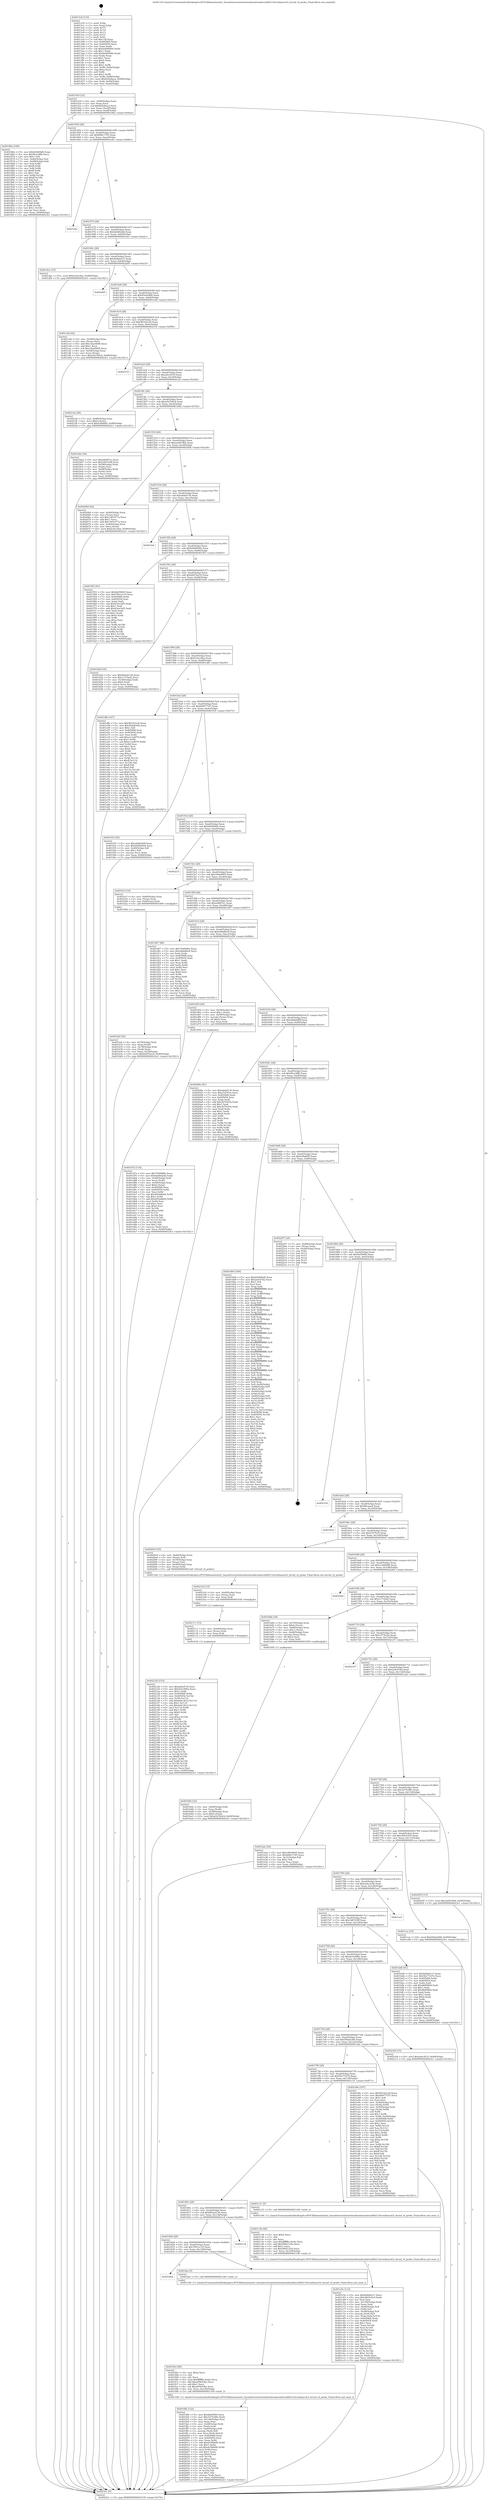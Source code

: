 digraph "0x4013c0" {
  label = "0x4013c0 (/mnt/c/Users/mathe/Desktop/tcc/POCII/binaries/extr_linuxdriversnetwirelessbroadcombrcm80211brcmfmacof.h_brcmf_of_probe_Final-ollvm.out::main(0))"
  labelloc = "t"
  node[shape=record]

  Entry [label="",width=0.3,height=0.3,shape=circle,fillcolor=black,style=filled]
  "0x401434" [label="{
     0x401434 [32]\l
     | [instrs]\l
     &nbsp;&nbsp;0x401434 \<+6\>: mov -0x90(%rbp),%eax\l
     &nbsp;&nbsp;0x40143a \<+2\>: mov %eax,%ecx\l
     &nbsp;&nbsp;0x40143c \<+6\>: sub $0x82426aca,%ecx\l
     &nbsp;&nbsp;0x401442 \<+6\>: mov %eax,-0xa4(%rbp)\l
     &nbsp;&nbsp;0x401448 \<+6\>: mov %ecx,-0xa8(%rbp)\l
     &nbsp;&nbsp;0x40144e \<+6\>: je 000000000040186a \<main+0x4aa\>\l
  }"]
  "0x40186a" [label="{
     0x40186a [106]\l
     | [instrs]\l
     &nbsp;&nbsp;0x40186a \<+5\>: mov $0xb9260bf4,%eax\l
     &nbsp;&nbsp;0x40186f \<+5\>: mov $0xf0ca38fb,%ecx\l
     &nbsp;&nbsp;0x401874 \<+2\>: mov $0x1,%dl\l
     &nbsp;&nbsp;0x401876 \<+7\>: mov -0x8a(%rbp),%sil\l
     &nbsp;&nbsp;0x40187d \<+7\>: mov -0x89(%rbp),%dil\l
     &nbsp;&nbsp;0x401884 \<+3\>: mov %sil,%r8b\l
     &nbsp;&nbsp;0x401887 \<+4\>: xor $0xff,%r8b\l
     &nbsp;&nbsp;0x40188b \<+3\>: mov %dil,%r9b\l
     &nbsp;&nbsp;0x40188e \<+4\>: xor $0xff,%r9b\l
     &nbsp;&nbsp;0x401892 \<+3\>: xor $0x1,%dl\l
     &nbsp;&nbsp;0x401895 \<+3\>: mov %r8b,%r10b\l
     &nbsp;&nbsp;0x401898 \<+4\>: and $0xff,%r10b\l
     &nbsp;&nbsp;0x40189c \<+3\>: and %dl,%sil\l
     &nbsp;&nbsp;0x40189f \<+3\>: mov %r9b,%r11b\l
     &nbsp;&nbsp;0x4018a2 \<+4\>: and $0xff,%r11b\l
     &nbsp;&nbsp;0x4018a6 \<+3\>: and %dl,%dil\l
     &nbsp;&nbsp;0x4018a9 \<+3\>: or %sil,%r10b\l
     &nbsp;&nbsp;0x4018ac \<+3\>: or %dil,%r11b\l
     &nbsp;&nbsp;0x4018af \<+3\>: xor %r11b,%r10b\l
     &nbsp;&nbsp;0x4018b2 \<+3\>: or %r9b,%r8b\l
     &nbsp;&nbsp;0x4018b5 \<+4\>: xor $0xff,%r8b\l
     &nbsp;&nbsp;0x4018b9 \<+3\>: or $0x1,%dl\l
     &nbsp;&nbsp;0x4018bc \<+3\>: and %dl,%r8b\l
     &nbsp;&nbsp;0x4018bf \<+3\>: or %r8b,%r10b\l
     &nbsp;&nbsp;0x4018c2 \<+4\>: test $0x1,%r10b\l
     &nbsp;&nbsp;0x4018c6 \<+3\>: cmovne %ecx,%eax\l
     &nbsp;&nbsp;0x4018c9 \<+6\>: mov %eax,-0x90(%rbp)\l
     &nbsp;&nbsp;0x4018cf \<+5\>: jmp 00000000004023e1 \<main+0x1021\>\l
  }"]
  "0x401454" [label="{
     0x401454 [28]\l
     | [instrs]\l
     &nbsp;&nbsp;0x401454 \<+5\>: jmp 0000000000401459 \<main+0x99\>\l
     &nbsp;&nbsp;0x401459 \<+6\>: mov -0xa4(%rbp),%eax\l
     &nbsp;&nbsp;0x40145f \<+5\>: sub $0x898c1745,%eax\l
     &nbsp;&nbsp;0x401464 \<+6\>: mov %eax,-0xac(%rbp)\l
     &nbsp;&nbsp;0x40146a \<+6\>: je 0000000000401a4c \<main+0x68c\>\l
  }"]
  "0x4023e1" [label="{
     0x4023e1 [5]\l
     | [instrs]\l
     &nbsp;&nbsp;0x4023e1 \<+5\>: jmp 0000000000401434 \<main+0x74\>\l
  }"]
  "0x4013c0" [label="{
     0x4013c0 [116]\l
     | [instrs]\l
     &nbsp;&nbsp;0x4013c0 \<+1\>: push %rbp\l
     &nbsp;&nbsp;0x4013c1 \<+3\>: mov %rsp,%rbp\l
     &nbsp;&nbsp;0x4013c4 \<+2\>: push %r15\l
     &nbsp;&nbsp;0x4013c6 \<+2\>: push %r14\l
     &nbsp;&nbsp;0x4013c8 \<+2\>: push %r13\l
     &nbsp;&nbsp;0x4013ca \<+2\>: push %r12\l
     &nbsp;&nbsp;0x4013cc \<+1\>: push %rbx\l
     &nbsp;&nbsp;0x4013cd \<+7\>: sub $0x138,%rsp\l
     &nbsp;&nbsp;0x4013d4 \<+7\>: mov 0x405068,%eax\l
     &nbsp;&nbsp;0x4013db \<+7\>: mov 0x405054,%ecx\l
     &nbsp;&nbsp;0x4013e2 \<+2\>: mov %eax,%edx\l
     &nbsp;&nbsp;0x4013e4 \<+6\>: sub $0xbe60b0b0,%edx\l
     &nbsp;&nbsp;0x4013ea \<+3\>: sub $0x1,%edx\l
     &nbsp;&nbsp;0x4013ed \<+6\>: add $0xbe60b0b0,%edx\l
     &nbsp;&nbsp;0x4013f3 \<+3\>: imul %edx,%eax\l
     &nbsp;&nbsp;0x4013f6 \<+3\>: and $0x1,%eax\l
     &nbsp;&nbsp;0x4013f9 \<+3\>: cmp $0x0,%eax\l
     &nbsp;&nbsp;0x4013fc \<+4\>: sete %r8b\l
     &nbsp;&nbsp;0x401400 \<+4\>: and $0x1,%r8b\l
     &nbsp;&nbsp;0x401404 \<+7\>: mov %r8b,-0x8a(%rbp)\l
     &nbsp;&nbsp;0x40140b \<+3\>: cmp $0xa,%ecx\l
     &nbsp;&nbsp;0x40140e \<+4\>: setl %r8b\l
     &nbsp;&nbsp;0x401412 \<+4\>: and $0x1,%r8b\l
     &nbsp;&nbsp;0x401416 \<+7\>: mov %r8b,-0x89(%rbp)\l
     &nbsp;&nbsp;0x40141d \<+10\>: movl $0x82426aca,-0x90(%rbp)\l
     &nbsp;&nbsp;0x401427 \<+6\>: mov %edi,-0x94(%rbp)\l
     &nbsp;&nbsp;0x40142d \<+7\>: mov %rsi,-0xa0(%rbp)\l
  }"]
  Exit [label="",width=0.3,height=0.3,shape=circle,fillcolor=black,style=filled,peripheries=2]
  "0x401a4c" [label="{
     0x401a4c\l
  }", style=dashed]
  "0x401470" [label="{
     0x401470 [28]\l
     | [instrs]\l
     &nbsp;&nbsp;0x401470 \<+5\>: jmp 0000000000401475 \<main+0xb5\>\l
     &nbsp;&nbsp;0x401475 \<+6\>: mov -0xa4(%rbp),%eax\l
     &nbsp;&nbsp;0x40147b \<+5\>: sub $0x8a0b62dd,%eax\l
     &nbsp;&nbsp;0x401480 \<+6\>: mov %eax,-0xb0(%rbp)\l
     &nbsp;&nbsp;0x401486 \<+6\>: je 0000000000401dec \<main+0xa2c\>\l
  }"]
  "0x402120" [label="{
     0x402120 [153]\l
     | [instrs]\l
     &nbsp;&nbsp;0x402120 \<+5\>: mov $0xab4ef130,%esi\l
     &nbsp;&nbsp;0x402125 \<+5\>: mov $0x4e3c99be,%ecx\l
     &nbsp;&nbsp;0x40212a \<+3\>: mov $0x1,%r8b\l
     &nbsp;&nbsp;0x40212d \<+8\>: mov 0x405068,%r9d\l
     &nbsp;&nbsp;0x402135 \<+8\>: mov 0x405054,%r10d\l
     &nbsp;&nbsp;0x40213d \<+3\>: mov %r9d,%r11d\l
     &nbsp;&nbsp;0x402140 \<+7\>: add $0xda0c3b12,%r11d\l
     &nbsp;&nbsp;0x402147 \<+4\>: sub $0x1,%r11d\l
     &nbsp;&nbsp;0x40214b \<+7\>: sub $0xda0c3b12,%r11d\l
     &nbsp;&nbsp;0x402152 \<+4\>: imul %r11d,%r9d\l
     &nbsp;&nbsp;0x402156 \<+4\>: and $0x1,%r9d\l
     &nbsp;&nbsp;0x40215a \<+4\>: cmp $0x0,%r9d\l
     &nbsp;&nbsp;0x40215e \<+3\>: sete %bl\l
     &nbsp;&nbsp;0x402161 \<+4\>: cmp $0xa,%r10d\l
     &nbsp;&nbsp;0x402165 \<+4\>: setl %r14b\l
     &nbsp;&nbsp;0x402169 \<+3\>: mov %bl,%r15b\l
     &nbsp;&nbsp;0x40216c \<+4\>: xor $0xff,%r15b\l
     &nbsp;&nbsp;0x402170 \<+3\>: mov %r14b,%r12b\l
     &nbsp;&nbsp;0x402173 \<+4\>: xor $0xff,%r12b\l
     &nbsp;&nbsp;0x402177 \<+4\>: xor $0x1,%r8b\l
     &nbsp;&nbsp;0x40217b \<+3\>: mov %r15b,%r13b\l
     &nbsp;&nbsp;0x40217e \<+4\>: and $0xff,%r13b\l
     &nbsp;&nbsp;0x402182 \<+3\>: and %r8b,%bl\l
     &nbsp;&nbsp;0x402185 \<+3\>: mov %r12b,%al\l
     &nbsp;&nbsp;0x402188 \<+2\>: and $0xff,%al\l
     &nbsp;&nbsp;0x40218a \<+3\>: and %r8b,%r14b\l
     &nbsp;&nbsp;0x40218d \<+3\>: or %bl,%r13b\l
     &nbsp;&nbsp;0x402190 \<+3\>: or %r14b,%al\l
     &nbsp;&nbsp;0x402193 \<+3\>: xor %al,%r13b\l
     &nbsp;&nbsp;0x402196 \<+3\>: or %r12b,%r15b\l
     &nbsp;&nbsp;0x402199 \<+4\>: xor $0xff,%r15b\l
     &nbsp;&nbsp;0x40219d \<+4\>: or $0x1,%r8b\l
     &nbsp;&nbsp;0x4021a1 \<+3\>: and %r8b,%r15b\l
     &nbsp;&nbsp;0x4021a4 \<+3\>: or %r15b,%r13b\l
     &nbsp;&nbsp;0x4021a7 \<+4\>: test $0x1,%r13b\l
     &nbsp;&nbsp;0x4021ab \<+3\>: cmovne %ecx,%esi\l
     &nbsp;&nbsp;0x4021ae \<+6\>: mov %esi,-0x90(%rbp)\l
     &nbsp;&nbsp;0x4021b4 \<+5\>: jmp 00000000004023e1 \<main+0x1021\>\l
  }"]
  "0x401dec" [label="{
     0x401dec [15]\l
     | [instrs]\l
     &nbsp;&nbsp;0x401dec \<+10\>: movl $0xb16cc9ee,-0x90(%rbp)\l
     &nbsp;&nbsp;0x401df6 \<+5\>: jmp 00000000004023e1 \<main+0x1021\>\l
  }"]
  "0x40148c" [label="{
     0x40148c [28]\l
     | [instrs]\l
     &nbsp;&nbsp;0x40148c \<+5\>: jmp 0000000000401491 \<main+0xd1\>\l
     &nbsp;&nbsp;0x401491 \<+6\>: mov -0xa4(%rbp),%eax\l
     &nbsp;&nbsp;0x401497 \<+5\>: sub $0x8a8dd1e7,%eax\l
     &nbsp;&nbsp;0x40149c \<+6\>: mov %eax,-0xb4(%rbp)\l
     &nbsp;&nbsp;0x4014a2 \<+6\>: je 0000000000402285 \<main+0xec5\>\l
  }"]
  "0x402111" [label="{
     0x402111 [15]\l
     | [instrs]\l
     &nbsp;&nbsp;0x402111 \<+4\>: mov -0x48(%rbp),%rax\l
     &nbsp;&nbsp;0x402115 \<+3\>: mov (%rax),%rax\l
     &nbsp;&nbsp;0x402118 \<+3\>: mov %rax,%rdi\l
     &nbsp;&nbsp;0x40211b \<+5\>: call 0000000000401030 \<free@plt\>\l
     | [calls]\l
     &nbsp;&nbsp;0x401030 \{1\} (unknown)\l
  }"]
  "0x402285" [label="{
     0x402285\l
  }", style=dashed]
  "0x4014a8" [label="{
     0x4014a8 [28]\l
     | [instrs]\l
     &nbsp;&nbsp;0x4014a8 \<+5\>: jmp 00000000004014ad \<main+0xed\>\l
     &nbsp;&nbsp;0x4014ad \<+6\>: mov -0xa4(%rbp),%eax\l
     &nbsp;&nbsp;0x4014b3 \<+5\>: sub $0x95e0e468,%eax\l
     &nbsp;&nbsp;0x4014b8 \<+6\>: mov %eax,-0xb8(%rbp)\l
     &nbsp;&nbsp;0x4014be \<+6\>: je 0000000000401cdd \<main+0x91d\>\l
  }"]
  "0x402102" [label="{
     0x402102 [15]\l
     | [instrs]\l
     &nbsp;&nbsp;0x402102 \<+4\>: mov -0x60(%rbp),%rax\l
     &nbsp;&nbsp;0x402106 \<+3\>: mov (%rax),%rax\l
     &nbsp;&nbsp;0x402109 \<+3\>: mov %rax,%rdi\l
     &nbsp;&nbsp;0x40210c \<+5\>: call 0000000000401030 \<free@plt\>\l
     | [calls]\l
     &nbsp;&nbsp;0x401030 \{1\} (unknown)\l
  }"]
  "0x401cdd" [label="{
     0x401cdd [42]\l
     | [instrs]\l
     &nbsp;&nbsp;0x401cdd \<+4\>: mov -0x58(%rbp),%rax\l
     &nbsp;&nbsp;0x401ce1 \<+2\>: mov (%rax),%ecx\l
     &nbsp;&nbsp;0x401ce3 \<+6\>: add $0x14ae0b98,%ecx\l
     &nbsp;&nbsp;0x401ce9 \<+3\>: add $0x1,%ecx\l
     &nbsp;&nbsp;0x401cec \<+6\>: sub $0x14ae0b98,%ecx\l
     &nbsp;&nbsp;0x401cf2 \<+4\>: mov -0x58(%rbp),%rax\l
     &nbsp;&nbsp;0x401cf6 \<+2\>: mov %ecx,(%rax)\l
     &nbsp;&nbsp;0x401cf8 \<+10\>: movl $0xa5a7b9c4,-0x90(%rbp)\l
     &nbsp;&nbsp;0x401d02 \<+5\>: jmp 00000000004023e1 \<main+0x1021\>\l
  }"]
  "0x4014c4" [label="{
     0x4014c4 [28]\l
     | [instrs]\l
     &nbsp;&nbsp;0x4014c4 \<+5\>: jmp 00000000004014c9 \<main+0x109\>\l
     &nbsp;&nbsp;0x4014c9 \<+6\>: mov -0xa4(%rbp),%eax\l
     &nbsp;&nbsp;0x4014cf \<+5\>: sub $0x961921a9,%eax\l
     &nbsp;&nbsp;0x4014d4 \<+6\>: mov %eax,-0xbc(%rbp)\l
     &nbsp;&nbsp;0x4014da \<+6\>: je 0000000000402318 \<main+0xf58\>\l
  }"]
  "0x401fdb" [label="{
     0x401fdb [122]\l
     | [instrs]\l
     &nbsp;&nbsp;0x401fdb \<+5\>: mov $0x8a05690,%ecx\l
     &nbsp;&nbsp;0x401fe0 \<+5\>: mov $0x3275c88c,%edx\l
     &nbsp;&nbsp;0x401fe5 \<+6\>: mov -0x144(%rbp),%esi\l
     &nbsp;&nbsp;0x401feb \<+3\>: imul %eax,%esi\l
     &nbsp;&nbsp;0x401fee \<+4\>: mov -0x48(%rbp),%rdi\l
     &nbsp;&nbsp;0x401ff2 \<+3\>: mov (%rdi),%rdi\l
     &nbsp;&nbsp;0x401ff5 \<+4\>: mov -0x40(%rbp),%r8\l
     &nbsp;&nbsp;0x401ff9 \<+3\>: movslq (%r8),%r8\l
     &nbsp;&nbsp;0x401ffc \<+4\>: mov %esi,(%rdi,%r8,4)\l
     &nbsp;&nbsp;0x402000 \<+7\>: mov 0x405068,%eax\l
     &nbsp;&nbsp;0x402007 \<+7\>: mov 0x405054,%esi\l
     &nbsp;&nbsp;0x40200e \<+3\>: mov %eax,%r9d\l
     &nbsp;&nbsp;0x402011 \<+7\>: add $0xdc5860f0,%r9d\l
     &nbsp;&nbsp;0x402018 \<+4\>: sub $0x1,%r9d\l
     &nbsp;&nbsp;0x40201c \<+7\>: sub $0xdc5860f0,%r9d\l
     &nbsp;&nbsp;0x402023 \<+4\>: imul %r9d,%eax\l
     &nbsp;&nbsp;0x402027 \<+3\>: and $0x1,%eax\l
     &nbsp;&nbsp;0x40202a \<+3\>: cmp $0x0,%eax\l
     &nbsp;&nbsp;0x40202d \<+4\>: sete %r10b\l
     &nbsp;&nbsp;0x402031 \<+3\>: cmp $0xa,%esi\l
     &nbsp;&nbsp;0x402034 \<+4\>: setl %r11b\l
     &nbsp;&nbsp;0x402038 \<+3\>: mov %r10b,%bl\l
     &nbsp;&nbsp;0x40203b \<+3\>: and %r11b,%bl\l
     &nbsp;&nbsp;0x40203e \<+3\>: xor %r11b,%r10b\l
     &nbsp;&nbsp;0x402041 \<+3\>: or %r10b,%bl\l
     &nbsp;&nbsp;0x402044 \<+3\>: test $0x1,%bl\l
     &nbsp;&nbsp;0x402047 \<+3\>: cmovne %edx,%ecx\l
     &nbsp;&nbsp;0x40204a \<+6\>: mov %ecx,-0x90(%rbp)\l
     &nbsp;&nbsp;0x402050 \<+5\>: jmp 00000000004023e1 \<main+0x1021\>\l
  }"]
  "0x402318" [label="{
     0x402318\l
  }", style=dashed]
  "0x4014e0" [label="{
     0x4014e0 [28]\l
     | [instrs]\l
     &nbsp;&nbsp;0x4014e0 \<+5\>: jmp 00000000004014e5 \<main+0x125\>\l
     &nbsp;&nbsp;0x4014e5 \<+6\>: mov -0xa4(%rbp),%eax\l
     &nbsp;&nbsp;0x4014eb \<+5\>: sub $0xa4ec451f,%eax\l
     &nbsp;&nbsp;0x4014f0 \<+6\>: mov %eax,-0xc0(%rbp)\l
     &nbsp;&nbsp;0x4014f6 \<+6\>: je 00000000004021eb \<main+0xe2b\>\l
  }"]
  "0x401fb3" [label="{
     0x401fb3 [40]\l
     | [instrs]\l
     &nbsp;&nbsp;0x401fb3 \<+5\>: mov $0x2,%ecx\l
     &nbsp;&nbsp;0x401fb8 \<+1\>: cltd\l
     &nbsp;&nbsp;0x401fb9 \<+2\>: idiv %ecx\l
     &nbsp;&nbsp;0x401fbb \<+6\>: imul $0xfffffffe,%edx,%ecx\l
     &nbsp;&nbsp;0x401fc1 \<+6\>: add $0xa95b536c,%ecx\l
     &nbsp;&nbsp;0x401fc7 \<+3\>: add $0x1,%ecx\l
     &nbsp;&nbsp;0x401fca \<+6\>: sub $0xa95b536c,%ecx\l
     &nbsp;&nbsp;0x401fd0 \<+6\>: mov %ecx,-0x144(%rbp)\l
     &nbsp;&nbsp;0x401fd6 \<+5\>: call 0000000000401160 \<next_i\>\l
     | [calls]\l
     &nbsp;&nbsp;0x401160 \{1\} (/mnt/c/Users/mathe/Desktop/tcc/POCII/binaries/extr_linuxdriversnetwirelessbroadcombrcm80211brcmfmacof.h_brcmf_of_probe_Final-ollvm.out::next_i)\l
  }"]
  "0x4021eb" [label="{
     0x4021eb [28]\l
     | [instrs]\l
     &nbsp;&nbsp;0x4021eb \<+7\>: mov -0x88(%rbp),%rax\l
     &nbsp;&nbsp;0x4021f2 \<+6\>: movl $0x0,(%rax)\l
     &nbsp;&nbsp;0x4021f8 \<+10\>: movl $0xfc4b66f5,-0x90(%rbp)\l
     &nbsp;&nbsp;0x402202 \<+5\>: jmp 00000000004023e1 \<main+0x1021\>\l
  }"]
  "0x4014fc" [label="{
     0x4014fc [28]\l
     | [instrs]\l
     &nbsp;&nbsp;0x4014fc \<+5\>: jmp 0000000000401501 \<main+0x141\>\l
     &nbsp;&nbsp;0x401501 \<+6\>: mov -0xa4(%rbp),%eax\l
     &nbsp;&nbsp;0x401507 \<+5\>: sub $0xa5a7b9c4,%eax\l
     &nbsp;&nbsp;0x40150c \<+6\>: mov %eax,-0xc4(%rbp)\l
     &nbsp;&nbsp;0x401512 \<+6\>: je 0000000000401bb2 \<main+0x7f2\>\l
  }"]
  "0x401844" [label="{
     0x401844\l
  }", style=dashed]
  "0x401bb2" [label="{
     0x401bb2 [36]\l
     | [instrs]\l
     &nbsp;&nbsp;0x401bb2 \<+5\>: mov $0xe6fdf7a1,%eax\l
     &nbsp;&nbsp;0x401bb7 \<+5\>: mov $0x3d67d3ff,%ecx\l
     &nbsp;&nbsp;0x401bbc \<+4\>: mov -0x58(%rbp),%rdx\l
     &nbsp;&nbsp;0x401bc0 \<+2\>: mov (%rdx),%esi\l
     &nbsp;&nbsp;0x401bc2 \<+4\>: mov -0x68(%rbp),%rdx\l
     &nbsp;&nbsp;0x401bc6 \<+2\>: cmp (%rdx),%esi\l
     &nbsp;&nbsp;0x401bc8 \<+3\>: cmovl %ecx,%eax\l
     &nbsp;&nbsp;0x401bcb \<+6\>: mov %eax,-0x90(%rbp)\l
     &nbsp;&nbsp;0x401bd1 \<+5\>: jmp 00000000004023e1 \<main+0x1021\>\l
  }"]
  "0x401518" [label="{
     0x401518 [28]\l
     | [instrs]\l
     &nbsp;&nbsp;0x401518 \<+5\>: jmp 000000000040151d \<main+0x15d\>\l
     &nbsp;&nbsp;0x40151d \<+6\>: mov -0xa4(%rbp),%eax\l
     &nbsp;&nbsp;0x401523 \<+5\>: sub $0xaa0819b4,%eax\l
     &nbsp;&nbsp;0x401528 \<+6\>: mov %eax,-0xc8(%rbp)\l
     &nbsp;&nbsp;0x40152e \<+6\>: je 0000000000402064 \<main+0xca4\>\l
  }"]
  "0x401fae" [label="{
     0x401fae [5]\l
     | [instrs]\l
     &nbsp;&nbsp;0x401fae \<+5\>: call 0000000000401160 \<next_i\>\l
     | [calls]\l
     &nbsp;&nbsp;0x401160 \{1\} (/mnt/c/Users/mathe/Desktop/tcc/POCII/binaries/extr_linuxdriversnetwirelessbroadcombrcm80211brcmfmacof.h_brcmf_of_probe_Final-ollvm.out::next_i)\l
  }"]
  "0x402064" [label="{
     0x402064 [42]\l
     | [instrs]\l
     &nbsp;&nbsp;0x402064 \<+4\>: mov -0x40(%rbp),%rax\l
     &nbsp;&nbsp;0x402068 \<+2\>: mov (%rax),%ecx\l
     &nbsp;&nbsp;0x40206a \<+6\>: sub $0x1481477a,%ecx\l
     &nbsp;&nbsp;0x402070 \<+3\>: add $0x1,%ecx\l
     &nbsp;&nbsp;0x402073 \<+6\>: add $0x1481477a,%ecx\l
     &nbsp;&nbsp;0x402079 \<+4\>: mov -0x40(%rbp),%rax\l
     &nbsp;&nbsp;0x40207d \<+2\>: mov %ecx,(%rax)\l
     &nbsp;&nbsp;0x40207f \<+10\>: movl $0xb16cc9ee,-0x90(%rbp)\l
     &nbsp;&nbsp;0x402089 \<+5\>: jmp 00000000004023e1 \<main+0x1021\>\l
  }"]
  "0x401534" [label="{
     0x401534 [28]\l
     | [instrs]\l
     &nbsp;&nbsp;0x401534 \<+5\>: jmp 0000000000401539 \<main+0x179\>\l
     &nbsp;&nbsp;0x401539 \<+6\>: mov -0xa4(%rbp),%eax\l
     &nbsp;&nbsp;0x40153f \<+5\>: sub $0xab4ef130,%eax\l
     &nbsp;&nbsp;0x401544 \<+6\>: mov %eax,-0xcc(%rbp)\l
     &nbsp;&nbsp;0x40154a \<+6\>: je 00000000004023a0 \<main+0xfe0\>\l
  }"]
  "0x401828" [label="{
     0x401828 [28]\l
     | [instrs]\l
     &nbsp;&nbsp;0x401828 \<+5\>: jmp 000000000040182d \<main+0x46d\>\l
     &nbsp;&nbsp;0x40182d \<+6\>: mov -0xa4(%rbp),%eax\l
     &nbsp;&nbsp;0x401833 \<+5\>: sub $0x7001e110,%eax\l
     &nbsp;&nbsp;0x401838 \<+6\>: mov %eax,-0x138(%rbp)\l
     &nbsp;&nbsp;0x40183e \<+6\>: je 0000000000401fae \<main+0xbee\>\l
  }"]
  "0x4023a0" [label="{
     0x4023a0\l
  }", style=dashed]
  "0x401550" [label="{
     0x401550 [28]\l
     | [instrs]\l
     &nbsp;&nbsp;0x401550 \<+5\>: jmp 0000000000401555 \<main+0x195\>\l
     &nbsp;&nbsp;0x401555 \<+6\>: mov -0xa4(%rbp),%eax\l
     &nbsp;&nbsp;0x40155b \<+5\>: sub $0xb0482044,%eax\l
     &nbsp;&nbsp;0x401560 \<+6\>: mov %eax,-0xd0(%rbp)\l
     &nbsp;&nbsp;0x401566 \<+6\>: je 0000000000401f53 \<main+0xb93\>\l
  }"]
  "0x4021c8" [label="{
     0x4021c8\l
  }", style=dashed]
  "0x401f53" [label="{
     0x401f53 [91]\l
     | [instrs]\l
     &nbsp;&nbsp;0x401f53 \<+5\>: mov $0x8a05690,%eax\l
     &nbsp;&nbsp;0x401f58 \<+5\>: mov $0x7001e110,%ecx\l
     &nbsp;&nbsp;0x401f5d \<+7\>: mov 0x405068,%edx\l
     &nbsp;&nbsp;0x401f64 \<+7\>: mov 0x405054,%esi\l
     &nbsp;&nbsp;0x401f6b \<+2\>: mov %edx,%edi\l
     &nbsp;&nbsp;0x401f6d \<+6\>: sub $0xb3ee3af5,%edi\l
     &nbsp;&nbsp;0x401f73 \<+3\>: sub $0x1,%edi\l
     &nbsp;&nbsp;0x401f76 \<+6\>: add $0xb3ee3af5,%edi\l
     &nbsp;&nbsp;0x401f7c \<+3\>: imul %edi,%edx\l
     &nbsp;&nbsp;0x401f7f \<+3\>: and $0x1,%edx\l
     &nbsp;&nbsp;0x401f82 \<+3\>: cmp $0x0,%edx\l
     &nbsp;&nbsp;0x401f85 \<+4\>: sete %r8b\l
     &nbsp;&nbsp;0x401f89 \<+3\>: cmp $0xa,%esi\l
     &nbsp;&nbsp;0x401f8c \<+4\>: setl %r9b\l
     &nbsp;&nbsp;0x401f90 \<+3\>: mov %r8b,%r10b\l
     &nbsp;&nbsp;0x401f93 \<+3\>: and %r9b,%r10b\l
     &nbsp;&nbsp;0x401f96 \<+3\>: xor %r9b,%r8b\l
     &nbsp;&nbsp;0x401f99 \<+3\>: or %r8b,%r10b\l
     &nbsp;&nbsp;0x401f9c \<+4\>: test $0x1,%r10b\l
     &nbsp;&nbsp;0x401fa0 \<+3\>: cmovne %ecx,%eax\l
     &nbsp;&nbsp;0x401fa3 \<+6\>: mov %eax,-0x90(%rbp)\l
     &nbsp;&nbsp;0x401fa9 \<+5\>: jmp 00000000004023e1 \<main+0x1021\>\l
  }"]
  "0x40156c" [label="{
     0x40156c [28]\l
     | [instrs]\l
     &nbsp;&nbsp;0x40156c \<+5\>: jmp 0000000000401571 \<main+0x1b1\>\l
     &nbsp;&nbsp;0x401571 \<+6\>: mov -0xa4(%rbp),%eax\l
     &nbsp;&nbsp;0x401577 \<+5\>: sub $0xb0d7b218,%eax\l
     &nbsp;&nbsp;0x40157c \<+6\>: mov %eax,-0xd4(%rbp)\l
     &nbsp;&nbsp;0x401582 \<+6\>: je 0000000000401b4d \<main+0x78d\>\l
  }"]
  "0x401d7a" [label="{
     0x401d7a [114]\l
     | [instrs]\l
     &nbsp;&nbsp;0x401d7a \<+5\>: mov $0x74498f8a,%ecx\l
     &nbsp;&nbsp;0x401d7f \<+5\>: mov $0x8a0b62dd,%edx\l
     &nbsp;&nbsp;0x401d84 \<+4\>: mov -0x48(%rbp),%rdi\l
     &nbsp;&nbsp;0x401d88 \<+3\>: mov %rax,(%rdi)\l
     &nbsp;&nbsp;0x401d8b \<+4\>: mov -0x40(%rbp),%rax\l
     &nbsp;&nbsp;0x401d8f \<+6\>: movl $0x0,(%rax)\l
     &nbsp;&nbsp;0x401d95 \<+7\>: mov 0x405068,%esi\l
     &nbsp;&nbsp;0x401d9c \<+8\>: mov 0x405054,%r8d\l
     &nbsp;&nbsp;0x401da4 \<+3\>: mov %esi,%r9d\l
     &nbsp;&nbsp;0x401da7 \<+7\>: sub $0x493ddb44,%r9d\l
     &nbsp;&nbsp;0x401dae \<+4\>: sub $0x1,%r9d\l
     &nbsp;&nbsp;0x401db2 \<+7\>: add $0x493ddb44,%r9d\l
     &nbsp;&nbsp;0x401db9 \<+4\>: imul %r9d,%esi\l
     &nbsp;&nbsp;0x401dbd \<+3\>: and $0x1,%esi\l
     &nbsp;&nbsp;0x401dc0 \<+3\>: cmp $0x0,%esi\l
     &nbsp;&nbsp;0x401dc3 \<+4\>: sete %r10b\l
     &nbsp;&nbsp;0x401dc7 \<+4\>: cmp $0xa,%r8d\l
     &nbsp;&nbsp;0x401dcb \<+4\>: setl %r11b\l
     &nbsp;&nbsp;0x401dcf \<+3\>: mov %r10b,%bl\l
     &nbsp;&nbsp;0x401dd2 \<+3\>: and %r11b,%bl\l
     &nbsp;&nbsp;0x401dd5 \<+3\>: xor %r11b,%r10b\l
     &nbsp;&nbsp;0x401dd8 \<+3\>: or %r10b,%bl\l
     &nbsp;&nbsp;0x401ddb \<+3\>: test $0x1,%bl\l
     &nbsp;&nbsp;0x401dde \<+3\>: cmovne %edx,%ecx\l
     &nbsp;&nbsp;0x401de1 \<+6\>: mov %ecx,-0x90(%rbp)\l
     &nbsp;&nbsp;0x401de7 \<+5\>: jmp 00000000004023e1 \<main+0x1021\>\l
  }"]
  "0x401b4d" [label="{
     0x401b4d [30]\l
     | [instrs]\l
     &nbsp;&nbsp;0x401b4d \<+5\>: mov $0x662eb136,%eax\l
     &nbsp;&nbsp;0x401b52 \<+5\>: mov $0x1c71fa42,%ecx\l
     &nbsp;&nbsp;0x401b57 \<+3\>: mov -0x30(%rbp),%edx\l
     &nbsp;&nbsp;0x401b5a \<+3\>: cmp $0x0,%edx\l
     &nbsp;&nbsp;0x401b5d \<+3\>: cmove %ecx,%eax\l
     &nbsp;&nbsp;0x401b60 \<+6\>: mov %eax,-0x90(%rbp)\l
     &nbsp;&nbsp;0x401b66 \<+5\>: jmp 00000000004023e1 \<main+0x1021\>\l
  }"]
  "0x401588" [label="{
     0x401588 [28]\l
     | [instrs]\l
     &nbsp;&nbsp;0x401588 \<+5\>: jmp 000000000040158d \<main+0x1cd\>\l
     &nbsp;&nbsp;0x40158d \<+6\>: mov -0xa4(%rbp),%eax\l
     &nbsp;&nbsp;0x401593 \<+5\>: sub $0xb16cc9ee,%eax\l
     &nbsp;&nbsp;0x401598 \<+6\>: mov %eax,-0xd8(%rbp)\l
     &nbsp;&nbsp;0x40159e \<+6\>: je 0000000000401dfb \<main+0xa3b\>\l
  }"]
  "0x401c5e" [label="{
     0x401c5e [112]\l
     | [instrs]\l
     &nbsp;&nbsp;0x401c5e \<+5\>: mov $0x8a8dd1e7,%ecx\l
     &nbsp;&nbsp;0x401c63 \<+5\>: mov $0x38d3c0c9,%edx\l
     &nbsp;&nbsp;0x401c68 \<+2\>: xor %esi,%esi\l
     &nbsp;&nbsp;0x401c6a \<+6\>: mov -0x140(%rbp),%edi\l
     &nbsp;&nbsp;0x401c70 \<+3\>: imul %eax,%edi\l
     &nbsp;&nbsp;0x401c73 \<+4\>: mov -0x60(%rbp),%r8\l
     &nbsp;&nbsp;0x401c77 \<+3\>: mov (%r8),%r8\l
     &nbsp;&nbsp;0x401c7a \<+4\>: mov -0x58(%rbp),%r9\l
     &nbsp;&nbsp;0x401c7e \<+3\>: movslq (%r9),%r9\l
     &nbsp;&nbsp;0x401c81 \<+4\>: mov %edi,(%r8,%r9,4)\l
     &nbsp;&nbsp;0x401c85 \<+7\>: mov 0x405068,%eax\l
     &nbsp;&nbsp;0x401c8c \<+7\>: mov 0x405054,%edi\l
     &nbsp;&nbsp;0x401c93 \<+3\>: sub $0x1,%esi\l
     &nbsp;&nbsp;0x401c96 \<+3\>: mov %eax,%r10d\l
     &nbsp;&nbsp;0x401c99 \<+3\>: add %esi,%r10d\l
     &nbsp;&nbsp;0x401c9c \<+4\>: imul %r10d,%eax\l
     &nbsp;&nbsp;0x401ca0 \<+3\>: and $0x1,%eax\l
     &nbsp;&nbsp;0x401ca3 \<+3\>: cmp $0x0,%eax\l
     &nbsp;&nbsp;0x401ca6 \<+4\>: sete %r11b\l
     &nbsp;&nbsp;0x401caa \<+3\>: cmp $0xa,%edi\l
     &nbsp;&nbsp;0x401cad \<+3\>: setl %bl\l
     &nbsp;&nbsp;0x401cb0 \<+3\>: mov %r11b,%r14b\l
     &nbsp;&nbsp;0x401cb3 \<+3\>: and %bl,%r14b\l
     &nbsp;&nbsp;0x401cb6 \<+3\>: xor %bl,%r11b\l
     &nbsp;&nbsp;0x401cb9 \<+3\>: or %r11b,%r14b\l
     &nbsp;&nbsp;0x401cbc \<+4\>: test $0x1,%r14b\l
     &nbsp;&nbsp;0x401cc0 \<+3\>: cmovne %edx,%ecx\l
     &nbsp;&nbsp;0x401cc3 \<+6\>: mov %ecx,-0x90(%rbp)\l
     &nbsp;&nbsp;0x401cc9 \<+5\>: jmp 00000000004023e1 \<main+0x1021\>\l
  }"]
  "0x401dfb" [label="{
     0x401dfb [147]\l
     | [instrs]\l
     &nbsp;&nbsp;0x401dfb \<+5\>: mov $0x961921a9,%eax\l
     &nbsp;&nbsp;0x401e00 \<+5\>: mov $0x50deb346,%ecx\l
     &nbsp;&nbsp;0x401e05 \<+2\>: mov $0x1,%dl\l
     &nbsp;&nbsp;0x401e07 \<+7\>: mov 0x405068,%esi\l
     &nbsp;&nbsp;0x401e0e \<+7\>: mov 0x405054,%edi\l
     &nbsp;&nbsp;0x401e15 \<+3\>: mov %esi,%r8d\l
     &nbsp;&nbsp;0x401e18 \<+7\>: add $0xe1ced079,%r8d\l
     &nbsp;&nbsp;0x401e1f \<+4\>: sub $0x1,%r8d\l
     &nbsp;&nbsp;0x401e23 \<+7\>: sub $0xe1ced079,%r8d\l
     &nbsp;&nbsp;0x401e2a \<+4\>: imul %r8d,%esi\l
     &nbsp;&nbsp;0x401e2e \<+3\>: and $0x1,%esi\l
     &nbsp;&nbsp;0x401e31 \<+3\>: cmp $0x0,%esi\l
     &nbsp;&nbsp;0x401e34 \<+4\>: sete %r9b\l
     &nbsp;&nbsp;0x401e38 \<+3\>: cmp $0xa,%edi\l
     &nbsp;&nbsp;0x401e3b \<+4\>: setl %r10b\l
     &nbsp;&nbsp;0x401e3f \<+3\>: mov %r9b,%r11b\l
     &nbsp;&nbsp;0x401e42 \<+4\>: xor $0xff,%r11b\l
     &nbsp;&nbsp;0x401e46 \<+3\>: mov %r10b,%bl\l
     &nbsp;&nbsp;0x401e49 \<+3\>: xor $0xff,%bl\l
     &nbsp;&nbsp;0x401e4c \<+3\>: xor $0x0,%dl\l
     &nbsp;&nbsp;0x401e4f \<+3\>: mov %r11b,%r14b\l
     &nbsp;&nbsp;0x401e52 \<+4\>: and $0x0,%r14b\l
     &nbsp;&nbsp;0x401e56 \<+3\>: and %dl,%r9b\l
     &nbsp;&nbsp;0x401e59 \<+3\>: mov %bl,%r15b\l
     &nbsp;&nbsp;0x401e5c \<+4\>: and $0x0,%r15b\l
     &nbsp;&nbsp;0x401e60 \<+3\>: and %dl,%r10b\l
     &nbsp;&nbsp;0x401e63 \<+3\>: or %r9b,%r14b\l
     &nbsp;&nbsp;0x401e66 \<+3\>: or %r10b,%r15b\l
     &nbsp;&nbsp;0x401e69 \<+3\>: xor %r15b,%r14b\l
     &nbsp;&nbsp;0x401e6c \<+3\>: or %bl,%r11b\l
     &nbsp;&nbsp;0x401e6f \<+4\>: xor $0xff,%r11b\l
     &nbsp;&nbsp;0x401e73 \<+3\>: or $0x0,%dl\l
     &nbsp;&nbsp;0x401e76 \<+3\>: and %dl,%r11b\l
     &nbsp;&nbsp;0x401e79 \<+3\>: or %r11b,%r14b\l
     &nbsp;&nbsp;0x401e7c \<+4\>: test $0x1,%r14b\l
     &nbsp;&nbsp;0x401e80 \<+3\>: cmovne %ecx,%eax\l
     &nbsp;&nbsp;0x401e83 \<+6\>: mov %eax,-0x90(%rbp)\l
     &nbsp;&nbsp;0x401e89 \<+5\>: jmp 00000000004023e1 \<main+0x1021\>\l
  }"]
  "0x4015a4" [label="{
     0x4015a4 [28]\l
     | [instrs]\l
     &nbsp;&nbsp;0x4015a4 \<+5\>: jmp 00000000004015a9 \<main+0x1e9\>\l
     &nbsp;&nbsp;0x4015a9 \<+6\>: mov -0xa4(%rbp),%eax\l
     &nbsp;&nbsp;0x4015af \<+5\>: sub $0xb69777d7,%eax\l
     &nbsp;&nbsp;0x4015b4 \<+6\>: mov %eax,-0xdc(%rbp)\l
     &nbsp;&nbsp;0x4015ba \<+6\>: je 0000000000401f35 \<main+0xb75\>\l
  }"]
  "0x401c36" [label="{
     0x401c36 [40]\l
     | [instrs]\l
     &nbsp;&nbsp;0x401c36 \<+5\>: mov $0x2,%ecx\l
     &nbsp;&nbsp;0x401c3b \<+1\>: cltd\l
     &nbsp;&nbsp;0x401c3c \<+2\>: idiv %ecx\l
     &nbsp;&nbsp;0x401c3e \<+6\>: imul $0xfffffffe,%edx,%ecx\l
     &nbsp;&nbsp;0x401c44 \<+6\>: add $0x5802125e,%ecx\l
     &nbsp;&nbsp;0x401c4a \<+3\>: add $0x1,%ecx\l
     &nbsp;&nbsp;0x401c4d \<+6\>: sub $0x5802125e,%ecx\l
     &nbsp;&nbsp;0x401c53 \<+6\>: mov %ecx,-0x140(%rbp)\l
     &nbsp;&nbsp;0x401c59 \<+5\>: call 0000000000401160 \<next_i\>\l
     | [calls]\l
     &nbsp;&nbsp;0x401160 \{1\} (/mnt/c/Users/mathe/Desktop/tcc/POCII/binaries/extr_linuxdriversnetwirelessbroadcombrcm80211brcmfmacof.h_brcmf_of_probe_Final-ollvm.out::next_i)\l
  }"]
  "0x401f35" [label="{
     0x401f35 [30]\l
     | [instrs]\l
     &nbsp;&nbsp;0x401f35 \<+5\>: mov $0xebbb0d9f,%eax\l
     &nbsp;&nbsp;0x401f3a \<+5\>: mov $0xb0482044,%ecx\l
     &nbsp;&nbsp;0x401f3f \<+3\>: mov -0x29(%rbp),%dl\l
     &nbsp;&nbsp;0x401f42 \<+3\>: test $0x1,%dl\l
     &nbsp;&nbsp;0x401f45 \<+3\>: cmovne %ecx,%eax\l
     &nbsp;&nbsp;0x401f48 \<+6\>: mov %eax,-0x90(%rbp)\l
     &nbsp;&nbsp;0x401f4e \<+5\>: jmp 00000000004023e1 \<main+0x1021\>\l
  }"]
  "0x4015c0" [label="{
     0x4015c0 [28]\l
     | [instrs]\l
     &nbsp;&nbsp;0x4015c0 \<+5\>: jmp 00000000004015c5 \<main+0x205\>\l
     &nbsp;&nbsp;0x4015c5 \<+6\>: mov -0xa4(%rbp),%eax\l
     &nbsp;&nbsp;0x4015cb \<+5\>: sub $0xb9260bf4,%eax\l
     &nbsp;&nbsp;0x4015d0 \<+6\>: mov %eax,-0xe0(%rbp)\l
     &nbsp;&nbsp;0x4015d6 \<+6\>: je 000000000040221f \<main+0xe5f\>\l
  }"]
  "0x40180c" [label="{
     0x40180c [28]\l
     | [instrs]\l
     &nbsp;&nbsp;0x40180c \<+5\>: jmp 0000000000401811 \<main+0x451\>\l
     &nbsp;&nbsp;0x401811 \<+6\>: mov -0xa4(%rbp),%eax\l
     &nbsp;&nbsp;0x401817 \<+5\>: sub $0x662eb136,%eax\l
     &nbsp;&nbsp;0x40181c \<+6\>: mov %eax,-0x134(%rbp)\l
     &nbsp;&nbsp;0x401822 \<+6\>: je 00000000004021c8 \<main+0xe08\>\l
  }"]
  "0x40221f" [label="{
     0x40221f\l
  }", style=dashed]
  "0x4015dc" [label="{
     0x4015dc [28]\l
     | [instrs]\l
     &nbsp;&nbsp;0x4015dc \<+5\>: jmp 00000000004015e1 \<main+0x221\>\l
     &nbsp;&nbsp;0x4015e1 \<+6\>: mov -0xa4(%rbp),%eax\l
     &nbsp;&nbsp;0x4015e7 \<+5\>: sub $0xc96ed605,%eax\l
     &nbsp;&nbsp;0x4015ec \<+6\>: mov %eax,-0xe4(%rbp)\l
     &nbsp;&nbsp;0x4015f2 \<+6\>: je 0000000000401b1f \<main+0x75f\>\l
  }"]
  "0x401c31" [label="{
     0x401c31 [5]\l
     | [instrs]\l
     &nbsp;&nbsp;0x401c31 \<+5\>: call 0000000000401160 \<next_i\>\l
     | [calls]\l
     &nbsp;&nbsp;0x401160 \{1\} (/mnt/c/Users/mathe/Desktop/tcc/POCII/binaries/extr_linuxdriversnetwirelessbroadcombrcm80211brcmfmacof.h_brcmf_of_probe_Final-ollvm.out::next_i)\l
  }"]
  "0x401b1f" [label="{
     0x401b1f [16]\l
     | [instrs]\l
     &nbsp;&nbsp;0x401b1f \<+4\>: mov -0x80(%rbp),%rax\l
     &nbsp;&nbsp;0x401b23 \<+3\>: mov (%rax),%rax\l
     &nbsp;&nbsp;0x401b26 \<+4\>: mov 0x8(%rax),%rdi\l
     &nbsp;&nbsp;0x401b2a \<+5\>: call 0000000000401060 \<atoi@plt\>\l
     | [calls]\l
     &nbsp;&nbsp;0x401060 \{1\} (unknown)\l
  }"]
  "0x4015f8" [label="{
     0x4015f8 [28]\l
     | [instrs]\l
     &nbsp;&nbsp;0x4015f8 \<+5\>: jmp 00000000004015fd \<main+0x23d\>\l
     &nbsp;&nbsp;0x4015fd \<+6\>: mov -0xa4(%rbp),%eax\l
     &nbsp;&nbsp;0x401603 \<+5\>: sub $0xe6fdf7a1,%eax\l
     &nbsp;&nbsp;0x401608 \<+6\>: mov %eax,-0xe8(%rbp)\l
     &nbsp;&nbsp;0x40160e \<+6\>: je 0000000000401d07 \<main+0x947\>\l
  }"]
  "0x4017f0" [label="{
     0x4017f0 [28]\l
     | [instrs]\l
     &nbsp;&nbsp;0x4017f0 \<+5\>: jmp 00000000004017f5 \<main+0x435\>\l
     &nbsp;&nbsp;0x4017f5 \<+6\>: mov -0xa4(%rbp),%eax\l
     &nbsp;&nbsp;0x4017fb \<+5\>: sub $0x5b171b7d,%eax\l
     &nbsp;&nbsp;0x401800 \<+6\>: mov %eax,-0x130(%rbp)\l
     &nbsp;&nbsp;0x401806 \<+6\>: je 0000000000401c31 \<main+0x871\>\l
  }"]
  "0x401d07" [label="{
     0x401d07 [86]\l
     | [instrs]\l
     &nbsp;&nbsp;0x401d07 \<+5\>: mov $0x74498f8a,%eax\l
     &nbsp;&nbsp;0x401d0c \<+5\>: mov $0xe9bb8bc8,%ecx\l
     &nbsp;&nbsp;0x401d11 \<+2\>: xor %edx,%edx\l
     &nbsp;&nbsp;0x401d13 \<+7\>: mov 0x405068,%esi\l
     &nbsp;&nbsp;0x401d1a \<+7\>: mov 0x405054,%edi\l
     &nbsp;&nbsp;0x401d21 \<+3\>: sub $0x1,%edx\l
     &nbsp;&nbsp;0x401d24 \<+3\>: mov %esi,%r8d\l
     &nbsp;&nbsp;0x401d27 \<+3\>: add %edx,%r8d\l
     &nbsp;&nbsp;0x401d2a \<+4\>: imul %r8d,%esi\l
     &nbsp;&nbsp;0x401d2e \<+3\>: and $0x1,%esi\l
     &nbsp;&nbsp;0x401d31 \<+3\>: cmp $0x0,%esi\l
     &nbsp;&nbsp;0x401d34 \<+4\>: sete %r9b\l
     &nbsp;&nbsp;0x401d38 \<+3\>: cmp $0xa,%edi\l
     &nbsp;&nbsp;0x401d3b \<+4\>: setl %r10b\l
     &nbsp;&nbsp;0x401d3f \<+3\>: mov %r9b,%r11b\l
     &nbsp;&nbsp;0x401d42 \<+3\>: and %r10b,%r11b\l
     &nbsp;&nbsp;0x401d45 \<+3\>: xor %r10b,%r9b\l
     &nbsp;&nbsp;0x401d48 \<+3\>: or %r9b,%r11b\l
     &nbsp;&nbsp;0x401d4b \<+4\>: test $0x1,%r11b\l
     &nbsp;&nbsp;0x401d4f \<+3\>: cmovne %ecx,%eax\l
     &nbsp;&nbsp;0x401d52 \<+6\>: mov %eax,-0x90(%rbp)\l
     &nbsp;&nbsp;0x401d58 \<+5\>: jmp 00000000004023e1 \<main+0x1021\>\l
  }"]
  "0x401614" [label="{
     0x401614 [28]\l
     | [instrs]\l
     &nbsp;&nbsp;0x401614 \<+5\>: jmp 0000000000401619 \<main+0x259\>\l
     &nbsp;&nbsp;0x401619 \<+6\>: mov -0xa4(%rbp),%eax\l
     &nbsp;&nbsp;0x40161f \<+5\>: sub $0xe9bb8bc8,%eax\l
     &nbsp;&nbsp;0x401624 \<+6\>: mov %eax,-0xec(%rbp)\l
     &nbsp;&nbsp;0x40162a \<+6\>: je 0000000000401d5d \<main+0x99d\>\l
  }"]
  "0x401e8e" [label="{
     0x401e8e [167]\l
     | [instrs]\l
     &nbsp;&nbsp;0x401e8e \<+5\>: mov $0x961921a9,%eax\l
     &nbsp;&nbsp;0x401e93 \<+5\>: mov $0xb69777d7,%ecx\l
     &nbsp;&nbsp;0x401e98 \<+2\>: mov $0x1,%dl\l
     &nbsp;&nbsp;0x401e9a \<+2\>: xor %esi,%esi\l
     &nbsp;&nbsp;0x401e9c \<+4\>: mov -0x40(%rbp),%rdi\l
     &nbsp;&nbsp;0x401ea0 \<+3\>: mov (%rdi),%r8d\l
     &nbsp;&nbsp;0x401ea3 \<+4\>: mov -0x50(%rbp),%rdi\l
     &nbsp;&nbsp;0x401ea7 \<+3\>: cmp (%rdi),%r8d\l
     &nbsp;&nbsp;0x401eaa \<+4\>: setl %r9b\l
     &nbsp;&nbsp;0x401eae \<+4\>: and $0x1,%r9b\l
     &nbsp;&nbsp;0x401eb2 \<+4\>: mov %r9b,-0x29(%rbp)\l
     &nbsp;&nbsp;0x401eb6 \<+8\>: mov 0x405068,%r8d\l
     &nbsp;&nbsp;0x401ebe \<+8\>: mov 0x405054,%r10d\l
     &nbsp;&nbsp;0x401ec6 \<+3\>: sub $0x1,%esi\l
     &nbsp;&nbsp;0x401ec9 \<+3\>: mov %r8d,%r11d\l
     &nbsp;&nbsp;0x401ecc \<+3\>: add %esi,%r11d\l
     &nbsp;&nbsp;0x401ecf \<+4\>: imul %r11d,%r8d\l
     &nbsp;&nbsp;0x401ed3 \<+4\>: and $0x1,%r8d\l
     &nbsp;&nbsp;0x401ed7 \<+4\>: cmp $0x0,%r8d\l
     &nbsp;&nbsp;0x401edb \<+4\>: sete %r9b\l
     &nbsp;&nbsp;0x401edf \<+4\>: cmp $0xa,%r10d\l
     &nbsp;&nbsp;0x401ee3 \<+3\>: setl %bl\l
     &nbsp;&nbsp;0x401ee6 \<+3\>: mov %r9b,%r14b\l
     &nbsp;&nbsp;0x401ee9 \<+4\>: xor $0xff,%r14b\l
     &nbsp;&nbsp;0x401eed \<+3\>: mov %bl,%r15b\l
     &nbsp;&nbsp;0x401ef0 \<+4\>: xor $0xff,%r15b\l
     &nbsp;&nbsp;0x401ef4 \<+3\>: xor $0x0,%dl\l
     &nbsp;&nbsp;0x401ef7 \<+3\>: mov %r14b,%r12b\l
     &nbsp;&nbsp;0x401efa \<+4\>: and $0x0,%r12b\l
     &nbsp;&nbsp;0x401efe \<+3\>: and %dl,%r9b\l
     &nbsp;&nbsp;0x401f01 \<+3\>: mov %r15b,%r13b\l
     &nbsp;&nbsp;0x401f04 \<+4\>: and $0x0,%r13b\l
     &nbsp;&nbsp;0x401f08 \<+2\>: and %dl,%bl\l
     &nbsp;&nbsp;0x401f0a \<+3\>: or %r9b,%r12b\l
     &nbsp;&nbsp;0x401f0d \<+3\>: or %bl,%r13b\l
     &nbsp;&nbsp;0x401f10 \<+3\>: xor %r13b,%r12b\l
     &nbsp;&nbsp;0x401f13 \<+3\>: or %r15b,%r14b\l
     &nbsp;&nbsp;0x401f16 \<+4\>: xor $0xff,%r14b\l
     &nbsp;&nbsp;0x401f1a \<+3\>: or $0x0,%dl\l
     &nbsp;&nbsp;0x401f1d \<+3\>: and %dl,%r14b\l
     &nbsp;&nbsp;0x401f20 \<+3\>: or %r14b,%r12b\l
     &nbsp;&nbsp;0x401f23 \<+4\>: test $0x1,%r12b\l
     &nbsp;&nbsp;0x401f27 \<+3\>: cmovne %ecx,%eax\l
     &nbsp;&nbsp;0x401f2a \<+6\>: mov %eax,-0x90(%rbp)\l
     &nbsp;&nbsp;0x401f30 \<+5\>: jmp 00000000004023e1 \<main+0x1021\>\l
  }"]
  "0x401d5d" [label="{
     0x401d5d [29]\l
     | [instrs]\l
     &nbsp;&nbsp;0x401d5d \<+4\>: mov -0x50(%rbp),%rax\l
     &nbsp;&nbsp;0x401d61 \<+6\>: movl $0x1,(%rax)\l
     &nbsp;&nbsp;0x401d67 \<+4\>: mov -0x50(%rbp),%rax\l
     &nbsp;&nbsp;0x401d6b \<+3\>: movslq (%rax),%rax\l
     &nbsp;&nbsp;0x401d6e \<+4\>: shl $0x2,%rax\l
     &nbsp;&nbsp;0x401d72 \<+3\>: mov %rax,%rdi\l
     &nbsp;&nbsp;0x401d75 \<+5\>: call 0000000000401050 \<malloc@plt\>\l
     | [calls]\l
     &nbsp;&nbsp;0x401050 \{1\} (unknown)\l
  }"]
  "0x401630" [label="{
     0x401630 [28]\l
     | [instrs]\l
     &nbsp;&nbsp;0x401630 \<+5\>: jmp 0000000000401635 \<main+0x275\>\l
     &nbsp;&nbsp;0x401635 \<+6\>: mov -0xa4(%rbp),%eax\l
     &nbsp;&nbsp;0x40163b \<+5\>: sub $0xebbb0d9f,%eax\l
     &nbsp;&nbsp;0x401640 \<+6\>: mov %eax,-0xf0(%rbp)\l
     &nbsp;&nbsp;0x401646 \<+6\>: je 000000000040208e \<main+0xcce\>\l
  }"]
  "0x4017d4" [label="{
     0x4017d4 [28]\l
     | [instrs]\l
     &nbsp;&nbsp;0x4017d4 \<+5\>: jmp 00000000004017d9 \<main+0x419\>\l
     &nbsp;&nbsp;0x4017d9 \<+6\>: mov -0xa4(%rbp),%eax\l
     &nbsp;&nbsp;0x4017df \<+5\>: sub $0x50deb346,%eax\l
     &nbsp;&nbsp;0x4017e4 \<+6\>: mov %eax,-0x12c(%rbp)\l
     &nbsp;&nbsp;0x4017ea \<+6\>: je 0000000000401e8e \<main+0xace\>\l
  }"]
  "0x40208e" [label="{
     0x40208e [91]\l
     | [instrs]\l
     &nbsp;&nbsp;0x40208e \<+5\>: mov $0xab4ef130,%eax\l
     &nbsp;&nbsp;0x402093 \<+5\>: mov $0xa7d7614,%ecx\l
     &nbsp;&nbsp;0x402098 \<+7\>: mov 0x405068,%edx\l
     &nbsp;&nbsp;0x40209f \<+7\>: mov 0x405054,%esi\l
     &nbsp;&nbsp;0x4020a6 \<+2\>: mov %edx,%edi\l
     &nbsp;&nbsp;0x4020a8 \<+6\>: add $0x3b7fe034,%edi\l
     &nbsp;&nbsp;0x4020ae \<+3\>: sub $0x1,%edi\l
     &nbsp;&nbsp;0x4020b1 \<+6\>: sub $0x3b7fe034,%edi\l
     &nbsp;&nbsp;0x4020b7 \<+3\>: imul %edi,%edx\l
     &nbsp;&nbsp;0x4020ba \<+3\>: and $0x1,%edx\l
     &nbsp;&nbsp;0x4020bd \<+3\>: cmp $0x0,%edx\l
     &nbsp;&nbsp;0x4020c0 \<+4\>: sete %r8b\l
     &nbsp;&nbsp;0x4020c4 \<+3\>: cmp $0xa,%esi\l
     &nbsp;&nbsp;0x4020c7 \<+4\>: setl %r9b\l
     &nbsp;&nbsp;0x4020cb \<+3\>: mov %r8b,%r10b\l
     &nbsp;&nbsp;0x4020ce \<+3\>: and %r9b,%r10b\l
     &nbsp;&nbsp;0x4020d1 \<+3\>: xor %r9b,%r8b\l
     &nbsp;&nbsp;0x4020d4 \<+3\>: or %r8b,%r10b\l
     &nbsp;&nbsp;0x4020d7 \<+4\>: test $0x1,%r10b\l
     &nbsp;&nbsp;0x4020db \<+3\>: cmovne %ecx,%eax\l
     &nbsp;&nbsp;0x4020de \<+6\>: mov %eax,-0x90(%rbp)\l
     &nbsp;&nbsp;0x4020e4 \<+5\>: jmp 00000000004023e1 \<main+0x1021\>\l
  }"]
  "0x40164c" [label="{
     0x40164c [28]\l
     | [instrs]\l
     &nbsp;&nbsp;0x40164c \<+5\>: jmp 0000000000401651 \<main+0x291\>\l
     &nbsp;&nbsp;0x401651 \<+6\>: mov -0xa4(%rbp),%eax\l
     &nbsp;&nbsp;0x401657 \<+5\>: sub $0xf0ca38fb,%eax\l
     &nbsp;&nbsp;0x40165c \<+6\>: mov %eax,-0xf4(%rbp)\l
     &nbsp;&nbsp;0x401662 \<+6\>: je 00000000004018d4 \<main+0x514\>\l
  }"]
  "0x4021b9" [label="{
     0x4021b9 [15]\l
     | [instrs]\l
     &nbsp;&nbsp;0x4021b9 \<+10\>: movl $0xa4ec451f,-0x90(%rbp)\l
     &nbsp;&nbsp;0x4021c3 \<+5\>: jmp 00000000004023e1 \<main+0x1021\>\l
  }"]
  "0x4018d4" [label="{
     0x4018d4 [346]\l
     | [instrs]\l
     &nbsp;&nbsp;0x4018d4 \<+5\>: mov $0xb9260bf4,%eax\l
     &nbsp;&nbsp;0x4018d9 \<+5\>: mov $0x2efc47d2,%ecx\l
     &nbsp;&nbsp;0x4018de \<+2\>: mov $0x1,%dl\l
     &nbsp;&nbsp;0x4018e0 \<+2\>: xor %esi,%esi\l
     &nbsp;&nbsp;0x4018e2 \<+3\>: mov %rsp,%rdi\l
     &nbsp;&nbsp;0x4018e5 \<+4\>: add $0xfffffffffffffff0,%rdi\l
     &nbsp;&nbsp;0x4018e9 \<+3\>: mov %rdi,%rsp\l
     &nbsp;&nbsp;0x4018ec \<+7\>: mov %rdi,-0x88(%rbp)\l
     &nbsp;&nbsp;0x4018f3 \<+3\>: mov %rsp,%rdi\l
     &nbsp;&nbsp;0x4018f6 \<+4\>: add $0xfffffffffffffff0,%rdi\l
     &nbsp;&nbsp;0x4018fa \<+3\>: mov %rdi,%rsp\l
     &nbsp;&nbsp;0x4018fd \<+3\>: mov %rsp,%r8\l
     &nbsp;&nbsp;0x401900 \<+4\>: add $0xfffffffffffffff0,%r8\l
     &nbsp;&nbsp;0x401904 \<+3\>: mov %r8,%rsp\l
     &nbsp;&nbsp;0x401907 \<+4\>: mov %r8,-0x80(%rbp)\l
     &nbsp;&nbsp;0x40190b \<+3\>: mov %rsp,%r8\l
     &nbsp;&nbsp;0x40190e \<+4\>: add $0xfffffffffffffff0,%r8\l
     &nbsp;&nbsp;0x401912 \<+3\>: mov %r8,%rsp\l
     &nbsp;&nbsp;0x401915 \<+4\>: mov %r8,-0x78(%rbp)\l
     &nbsp;&nbsp;0x401919 \<+3\>: mov %rsp,%r8\l
     &nbsp;&nbsp;0x40191c \<+4\>: add $0xfffffffffffffff0,%r8\l
     &nbsp;&nbsp;0x401920 \<+3\>: mov %r8,%rsp\l
     &nbsp;&nbsp;0x401923 \<+4\>: mov %r8,-0x70(%rbp)\l
     &nbsp;&nbsp;0x401927 \<+3\>: mov %rsp,%r8\l
     &nbsp;&nbsp;0x40192a \<+4\>: add $0xfffffffffffffff0,%r8\l
     &nbsp;&nbsp;0x40192e \<+3\>: mov %r8,%rsp\l
     &nbsp;&nbsp;0x401931 \<+4\>: mov %r8,-0x68(%rbp)\l
     &nbsp;&nbsp;0x401935 \<+3\>: mov %rsp,%r8\l
     &nbsp;&nbsp;0x401938 \<+4\>: add $0xfffffffffffffff0,%r8\l
     &nbsp;&nbsp;0x40193c \<+3\>: mov %r8,%rsp\l
     &nbsp;&nbsp;0x40193f \<+4\>: mov %r8,-0x60(%rbp)\l
     &nbsp;&nbsp;0x401943 \<+3\>: mov %rsp,%r8\l
     &nbsp;&nbsp;0x401946 \<+4\>: add $0xfffffffffffffff0,%r8\l
     &nbsp;&nbsp;0x40194a \<+3\>: mov %r8,%rsp\l
     &nbsp;&nbsp;0x40194d \<+4\>: mov %r8,-0x58(%rbp)\l
     &nbsp;&nbsp;0x401951 \<+3\>: mov %rsp,%r8\l
     &nbsp;&nbsp;0x401954 \<+4\>: add $0xfffffffffffffff0,%r8\l
     &nbsp;&nbsp;0x401958 \<+3\>: mov %r8,%rsp\l
     &nbsp;&nbsp;0x40195b \<+4\>: mov %r8,-0x50(%rbp)\l
     &nbsp;&nbsp;0x40195f \<+3\>: mov %rsp,%r8\l
     &nbsp;&nbsp;0x401962 \<+4\>: add $0xfffffffffffffff0,%r8\l
     &nbsp;&nbsp;0x401966 \<+3\>: mov %r8,%rsp\l
     &nbsp;&nbsp;0x401969 \<+4\>: mov %r8,-0x48(%rbp)\l
     &nbsp;&nbsp;0x40196d \<+3\>: mov %rsp,%r8\l
     &nbsp;&nbsp;0x401970 \<+4\>: add $0xfffffffffffffff0,%r8\l
     &nbsp;&nbsp;0x401974 \<+3\>: mov %r8,%rsp\l
     &nbsp;&nbsp;0x401977 \<+4\>: mov %r8,-0x40(%rbp)\l
     &nbsp;&nbsp;0x40197b \<+7\>: mov -0x88(%rbp),%r8\l
     &nbsp;&nbsp;0x401982 \<+7\>: movl $0x0,(%r8)\l
     &nbsp;&nbsp;0x401989 \<+7\>: mov -0x94(%rbp),%r9d\l
     &nbsp;&nbsp;0x401990 \<+3\>: mov %r9d,(%rdi)\l
     &nbsp;&nbsp;0x401993 \<+4\>: mov -0x80(%rbp),%r8\l
     &nbsp;&nbsp;0x401997 \<+7\>: mov -0xa0(%rbp),%r10\l
     &nbsp;&nbsp;0x40199e \<+3\>: mov %r10,(%r8)\l
     &nbsp;&nbsp;0x4019a1 \<+3\>: cmpl $0x2,(%rdi)\l
     &nbsp;&nbsp;0x4019a4 \<+4\>: setne %r11b\l
     &nbsp;&nbsp;0x4019a8 \<+4\>: and $0x1,%r11b\l
     &nbsp;&nbsp;0x4019ac \<+4\>: mov %r11b,-0x31(%rbp)\l
     &nbsp;&nbsp;0x4019b0 \<+7\>: mov 0x405068,%ebx\l
     &nbsp;&nbsp;0x4019b7 \<+8\>: mov 0x405054,%r14d\l
     &nbsp;&nbsp;0x4019bf \<+3\>: sub $0x1,%esi\l
     &nbsp;&nbsp;0x4019c2 \<+3\>: mov %ebx,%r15d\l
     &nbsp;&nbsp;0x4019c5 \<+3\>: add %esi,%r15d\l
     &nbsp;&nbsp;0x4019c8 \<+4\>: imul %r15d,%ebx\l
     &nbsp;&nbsp;0x4019cc \<+3\>: and $0x1,%ebx\l
     &nbsp;&nbsp;0x4019cf \<+3\>: cmp $0x0,%ebx\l
     &nbsp;&nbsp;0x4019d2 \<+4\>: sete %r11b\l
     &nbsp;&nbsp;0x4019d6 \<+4\>: cmp $0xa,%r14d\l
     &nbsp;&nbsp;0x4019da \<+4\>: setl %r12b\l
     &nbsp;&nbsp;0x4019de \<+3\>: mov %r11b,%r13b\l
     &nbsp;&nbsp;0x4019e1 \<+4\>: xor $0xff,%r13b\l
     &nbsp;&nbsp;0x4019e5 \<+3\>: mov %r12b,%sil\l
     &nbsp;&nbsp;0x4019e8 \<+4\>: xor $0xff,%sil\l
     &nbsp;&nbsp;0x4019ec \<+3\>: xor $0x1,%dl\l
     &nbsp;&nbsp;0x4019ef \<+3\>: mov %r13b,%dil\l
     &nbsp;&nbsp;0x4019f2 \<+4\>: and $0xff,%dil\l
     &nbsp;&nbsp;0x4019f6 \<+3\>: and %dl,%r11b\l
     &nbsp;&nbsp;0x4019f9 \<+3\>: mov %sil,%r8b\l
     &nbsp;&nbsp;0x4019fc \<+4\>: and $0xff,%r8b\l
     &nbsp;&nbsp;0x401a00 \<+3\>: and %dl,%r12b\l
     &nbsp;&nbsp;0x401a03 \<+3\>: or %r11b,%dil\l
     &nbsp;&nbsp;0x401a06 \<+3\>: or %r12b,%r8b\l
     &nbsp;&nbsp;0x401a09 \<+3\>: xor %r8b,%dil\l
     &nbsp;&nbsp;0x401a0c \<+3\>: or %sil,%r13b\l
     &nbsp;&nbsp;0x401a0f \<+4\>: xor $0xff,%r13b\l
     &nbsp;&nbsp;0x401a13 \<+3\>: or $0x1,%dl\l
     &nbsp;&nbsp;0x401a16 \<+3\>: and %dl,%r13b\l
     &nbsp;&nbsp;0x401a19 \<+3\>: or %r13b,%dil\l
     &nbsp;&nbsp;0x401a1c \<+4\>: test $0x1,%dil\l
     &nbsp;&nbsp;0x401a20 \<+3\>: cmovne %ecx,%eax\l
     &nbsp;&nbsp;0x401a23 \<+6\>: mov %eax,-0x90(%rbp)\l
     &nbsp;&nbsp;0x401a29 \<+5\>: jmp 00000000004023e1 \<main+0x1021\>\l
  }"]
  "0x401668" [label="{
     0x401668 [28]\l
     | [instrs]\l
     &nbsp;&nbsp;0x401668 \<+5\>: jmp 000000000040166d \<main+0x2ad\>\l
     &nbsp;&nbsp;0x40166d \<+6\>: mov -0xa4(%rbp),%eax\l
     &nbsp;&nbsp;0x401673 \<+5\>: sub $0xfc4b66f5,%eax\l
     &nbsp;&nbsp;0x401678 \<+6\>: mov %eax,-0xf8(%rbp)\l
     &nbsp;&nbsp;0x40167e \<+6\>: je 0000000000402207 \<main+0xe47\>\l
  }"]
  "0x4017b8" [label="{
     0x4017b8 [28]\l
     | [instrs]\l
     &nbsp;&nbsp;0x4017b8 \<+5\>: jmp 00000000004017bd \<main+0x3fd\>\l
     &nbsp;&nbsp;0x4017bd \<+6\>: mov -0xa4(%rbp),%eax\l
     &nbsp;&nbsp;0x4017c3 \<+5\>: sub $0x4e3c99be,%eax\l
     &nbsp;&nbsp;0x4017c8 \<+6\>: mov %eax,-0x128(%rbp)\l
     &nbsp;&nbsp;0x4017ce \<+6\>: je 00000000004021b9 \<main+0xdf9\>\l
  }"]
  "0x401bd6" [label="{
     0x401bd6 [91]\l
     | [instrs]\l
     &nbsp;&nbsp;0x401bd6 \<+5\>: mov $0x8a8dd1e7,%eax\l
     &nbsp;&nbsp;0x401bdb \<+5\>: mov $0x5b171b7d,%ecx\l
     &nbsp;&nbsp;0x401be0 \<+7\>: mov 0x405068,%edx\l
     &nbsp;&nbsp;0x401be7 \<+7\>: mov 0x405054,%esi\l
     &nbsp;&nbsp;0x401bee \<+2\>: mov %edx,%edi\l
     &nbsp;&nbsp;0x401bf0 \<+6\>: add $0xd609804,%edi\l
     &nbsp;&nbsp;0x401bf6 \<+3\>: sub $0x1,%edi\l
     &nbsp;&nbsp;0x401bf9 \<+6\>: sub $0xd609804,%edi\l
     &nbsp;&nbsp;0x401bff \<+3\>: imul %edi,%edx\l
     &nbsp;&nbsp;0x401c02 \<+3\>: and $0x1,%edx\l
     &nbsp;&nbsp;0x401c05 \<+3\>: cmp $0x0,%edx\l
     &nbsp;&nbsp;0x401c08 \<+4\>: sete %r8b\l
     &nbsp;&nbsp;0x401c0c \<+3\>: cmp $0xa,%esi\l
     &nbsp;&nbsp;0x401c0f \<+4\>: setl %r9b\l
     &nbsp;&nbsp;0x401c13 \<+3\>: mov %r8b,%r10b\l
     &nbsp;&nbsp;0x401c16 \<+3\>: and %r9b,%r10b\l
     &nbsp;&nbsp;0x401c19 \<+3\>: xor %r9b,%r8b\l
     &nbsp;&nbsp;0x401c1c \<+3\>: or %r8b,%r10b\l
     &nbsp;&nbsp;0x401c1f \<+4\>: test $0x1,%r10b\l
     &nbsp;&nbsp;0x401c23 \<+3\>: cmovne %ecx,%eax\l
     &nbsp;&nbsp;0x401c26 \<+6\>: mov %eax,-0x90(%rbp)\l
     &nbsp;&nbsp;0x401c2c \<+5\>: jmp 00000000004023e1 \<main+0x1021\>\l
  }"]
  "0x402207" [label="{
     0x402207 [24]\l
     | [instrs]\l
     &nbsp;&nbsp;0x402207 \<+7\>: mov -0x88(%rbp),%rax\l
     &nbsp;&nbsp;0x40220e \<+2\>: mov (%rax),%eax\l
     &nbsp;&nbsp;0x402210 \<+4\>: lea -0x28(%rbp),%rsp\l
     &nbsp;&nbsp;0x402214 \<+1\>: pop %rbx\l
     &nbsp;&nbsp;0x402215 \<+2\>: pop %r12\l
     &nbsp;&nbsp;0x402217 \<+2\>: pop %r13\l
     &nbsp;&nbsp;0x402219 \<+2\>: pop %r14\l
     &nbsp;&nbsp;0x40221b \<+2\>: pop %r15\l
     &nbsp;&nbsp;0x40221d \<+1\>: pop %rbp\l
     &nbsp;&nbsp;0x40221e \<+1\>: ret\l
  }"]
  "0x401684" [label="{
     0x401684 [28]\l
     | [instrs]\l
     &nbsp;&nbsp;0x401684 \<+5\>: jmp 0000000000401689 \<main+0x2c9\>\l
     &nbsp;&nbsp;0x401689 \<+6\>: mov -0xa4(%rbp),%eax\l
     &nbsp;&nbsp;0x40168f \<+5\>: sub $0x8a05690,%eax\l
     &nbsp;&nbsp;0x401694 \<+6\>: mov %eax,-0xfc(%rbp)\l
     &nbsp;&nbsp;0x40169a \<+6\>: je 000000000040233d \<main+0xf7d\>\l
  }"]
  "0x40179c" [label="{
     0x40179c [28]\l
     | [instrs]\l
     &nbsp;&nbsp;0x40179c \<+5\>: jmp 00000000004017a1 \<main+0x3e1\>\l
     &nbsp;&nbsp;0x4017a1 \<+6\>: mov -0xa4(%rbp),%eax\l
     &nbsp;&nbsp;0x4017a7 \<+5\>: sub $0x3d67d3ff,%eax\l
     &nbsp;&nbsp;0x4017ac \<+6\>: mov %eax,-0x124(%rbp)\l
     &nbsp;&nbsp;0x4017b2 \<+6\>: je 0000000000401bd6 \<main+0x816\>\l
  }"]
  "0x40233d" [label="{
     0x40233d\l
  }", style=dashed]
  "0x4016a0" [label="{
     0x4016a0 [28]\l
     | [instrs]\l
     &nbsp;&nbsp;0x4016a0 \<+5\>: jmp 00000000004016a5 \<main+0x2e5\>\l
     &nbsp;&nbsp;0x4016a5 \<+6\>: mov -0xa4(%rbp),%eax\l
     &nbsp;&nbsp;0x4016ab \<+5\>: sub $0x96caae4,%eax\l
     &nbsp;&nbsp;0x4016b0 \<+6\>: mov %eax,-0x100(%rbp)\l
     &nbsp;&nbsp;0x4016b6 \<+6\>: je 0000000000401b10 \<main+0x750\>\l
  }"]
  "0x401aa7" [label="{
     0x401aa7\l
  }", style=dashed]
  "0x401b10" [label="{
     0x401b10\l
  }", style=dashed]
  "0x4016bc" [label="{
     0x4016bc [28]\l
     | [instrs]\l
     &nbsp;&nbsp;0x4016bc \<+5\>: jmp 00000000004016c1 \<main+0x301\>\l
     &nbsp;&nbsp;0x4016c1 \<+6\>: mov -0xa4(%rbp),%eax\l
     &nbsp;&nbsp;0x4016c7 \<+5\>: sub $0xa7d7614,%eax\l
     &nbsp;&nbsp;0x4016cc \<+6\>: mov %eax,-0x104(%rbp)\l
     &nbsp;&nbsp;0x4016d2 \<+6\>: je 00000000004020e9 \<main+0xd29\>\l
  }"]
  "0x401780" [label="{
     0x401780 [28]\l
     | [instrs]\l
     &nbsp;&nbsp;0x401780 \<+5\>: jmp 0000000000401785 \<main+0x3c5\>\l
     &nbsp;&nbsp;0x401785 \<+6\>: mov -0xa4(%rbp),%eax\l
     &nbsp;&nbsp;0x40178b \<+5\>: sub $0x3abc3c9e,%eax\l
     &nbsp;&nbsp;0x401790 \<+6\>: mov %eax,-0x120(%rbp)\l
     &nbsp;&nbsp;0x401796 \<+6\>: je 0000000000401aa7 \<main+0x6e7\>\l
  }"]
  "0x4020e9" [label="{
     0x4020e9 [25]\l
     | [instrs]\l
     &nbsp;&nbsp;0x4020e9 \<+4\>: mov -0x60(%rbp),%rax\l
     &nbsp;&nbsp;0x4020ed \<+3\>: mov (%rax),%rdi\l
     &nbsp;&nbsp;0x4020f0 \<+4\>: mov -0x70(%rbp),%rax\l
     &nbsp;&nbsp;0x4020f4 \<+2\>: mov (%rax),%esi\l
     &nbsp;&nbsp;0x4020f6 \<+4\>: mov -0x48(%rbp),%rax\l
     &nbsp;&nbsp;0x4020fa \<+3\>: mov (%rax),%rdx\l
     &nbsp;&nbsp;0x4020fd \<+5\>: call 00000000004013a0 \<brcmf_of_probe\>\l
     | [calls]\l
     &nbsp;&nbsp;0x4013a0 \{1\} (/mnt/c/Users/mathe/Desktop/tcc/POCII/binaries/extr_linuxdriversnetwirelessbroadcombrcm80211brcmfmacof.h_brcmf_of_probe_Final-ollvm.out::brcmf_of_probe)\l
  }"]
  "0x4016d8" [label="{
     0x4016d8 [28]\l
     | [instrs]\l
     &nbsp;&nbsp;0x4016d8 \<+5\>: jmp 00000000004016dd \<main+0x31d\>\l
     &nbsp;&nbsp;0x4016dd \<+6\>: mov -0xa4(%rbp),%eax\l
     &nbsp;&nbsp;0x4016e3 \<+5\>: sub $0x1c446b88,%eax\l
     &nbsp;&nbsp;0x4016e8 \<+6\>: mov %eax,-0x108(%rbp)\l
     &nbsp;&nbsp;0x4016ee \<+6\>: je 0000000000402264 \<main+0xea4\>\l
  }"]
  "0x401cce" [label="{
     0x401cce [15]\l
     | [instrs]\l
     &nbsp;&nbsp;0x401cce \<+10\>: movl $0x95e0e468,-0x90(%rbp)\l
     &nbsp;&nbsp;0x401cd8 \<+5\>: jmp 00000000004023e1 \<main+0x1021\>\l
  }"]
  "0x402264" [label="{
     0x402264\l
  }", style=dashed]
  "0x4016f4" [label="{
     0x4016f4 [28]\l
     | [instrs]\l
     &nbsp;&nbsp;0x4016f4 \<+5\>: jmp 00000000004016f9 \<main+0x339\>\l
     &nbsp;&nbsp;0x4016f9 \<+6\>: mov -0xa4(%rbp),%eax\l
     &nbsp;&nbsp;0x4016ff \<+5\>: sub $0x1c71fa42,%eax\l
     &nbsp;&nbsp;0x401704 \<+6\>: mov %eax,-0x10c(%rbp)\l
     &nbsp;&nbsp;0x40170a \<+6\>: je 0000000000401b6b \<main+0x7ab\>\l
  }"]
  "0x401764" [label="{
     0x401764 [28]\l
     | [instrs]\l
     &nbsp;&nbsp;0x401764 \<+5\>: jmp 0000000000401769 \<main+0x3a9\>\l
     &nbsp;&nbsp;0x401769 \<+6\>: mov -0xa4(%rbp),%eax\l
     &nbsp;&nbsp;0x40176f \<+5\>: sub $0x38d3c0c9,%eax\l
     &nbsp;&nbsp;0x401774 \<+6\>: mov %eax,-0x11c(%rbp)\l
     &nbsp;&nbsp;0x40177a \<+6\>: je 0000000000401cce \<main+0x90e\>\l
  }"]
  "0x401b6b" [label="{
     0x401b6b [39]\l
     | [instrs]\l
     &nbsp;&nbsp;0x401b6b \<+4\>: mov -0x70(%rbp),%rax\l
     &nbsp;&nbsp;0x401b6f \<+6\>: movl $0x0,(%rax)\l
     &nbsp;&nbsp;0x401b75 \<+4\>: mov -0x68(%rbp),%rax\l
     &nbsp;&nbsp;0x401b79 \<+6\>: movl $0x1,(%rax)\l
     &nbsp;&nbsp;0x401b7f \<+4\>: mov -0x68(%rbp),%rax\l
     &nbsp;&nbsp;0x401b83 \<+3\>: movslq (%rax),%rax\l
     &nbsp;&nbsp;0x401b86 \<+4\>: shl $0x2,%rax\l
     &nbsp;&nbsp;0x401b8a \<+3\>: mov %rax,%rdi\l
     &nbsp;&nbsp;0x401b8d \<+5\>: call 0000000000401050 \<malloc@plt\>\l
     | [calls]\l
     &nbsp;&nbsp;0x401050 \{1\} (unknown)\l
  }"]
  "0x401710" [label="{
     0x401710 [28]\l
     | [instrs]\l
     &nbsp;&nbsp;0x401710 \<+5\>: jmp 0000000000401715 \<main+0x355\>\l
     &nbsp;&nbsp;0x401715 \<+6\>: mov -0xa4(%rbp),%eax\l
     &nbsp;&nbsp;0x40171b \<+5\>: sub $0x1f77bcb2,%eax\l
     &nbsp;&nbsp;0x401720 \<+6\>: mov %eax,-0x110(%rbp)\l
     &nbsp;&nbsp;0x401726 \<+6\>: je 00000000004021d7 \<main+0xe17\>\l
  }"]
  "0x402055" [label="{
     0x402055 [15]\l
     | [instrs]\l
     &nbsp;&nbsp;0x402055 \<+10\>: movl $0xaa0819b4,-0x90(%rbp)\l
     &nbsp;&nbsp;0x40205f \<+5\>: jmp 00000000004023e1 \<main+0x1021\>\l
  }"]
  "0x4021d7" [label="{
     0x4021d7\l
  }", style=dashed]
  "0x40172c" [label="{
     0x40172c [28]\l
     | [instrs]\l
     &nbsp;&nbsp;0x40172c \<+5\>: jmp 0000000000401731 \<main+0x371\>\l
     &nbsp;&nbsp;0x401731 \<+6\>: mov -0xa4(%rbp),%eax\l
     &nbsp;&nbsp;0x401737 \<+5\>: sub $0x2efc47d2,%eax\l
     &nbsp;&nbsp;0x40173c \<+6\>: mov %eax,-0x114(%rbp)\l
     &nbsp;&nbsp;0x401742 \<+6\>: je 0000000000401a2e \<main+0x66e\>\l
  }"]
  "0x401b92" [label="{
     0x401b92 [32]\l
     | [instrs]\l
     &nbsp;&nbsp;0x401b92 \<+4\>: mov -0x60(%rbp),%rdi\l
     &nbsp;&nbsp;0x401b96 \<+3\>: mov %rax,(%rdi)\l
     &nbsp;&nbsp;0x401b99 \<+4\>: mov -0x58(%rbp),%rax\l
     &nbsp;&nbsp;0x401b9d \<+6\>: movl $0x0,(%rax)\l
     &nbsp;&nbsp;0x401ba3 \<+10\>: movl $0xa5a7b9c4,-0x90(%rbp)\l
     &nbsp;&nbsp;0x401bad \<+5\>: jmp 00000000004023e1 \<main+0x1021\>\l
  }"]
  "0x401a2e" [label="{
     0x401a2e [30]\l
     | [instrs]\l
     &nbsp;&nbsp;0x401a2e \<+5\>: mov $0xc96ed605,%eax\l
     &nbsp;&nbsp;0x401a33 \<+5\>: mov $0x898c1745,%ecx\l
     &nbsp;&nbsp;0x401a38 \<+3\>: mov -0x31(%rbp),%dl\l
     &nbsp;&nbsp;0x401a3b \<+3\>: test $0x1,%dl\l
     &nbsp;&nbsp;0x401a3e \<+3\>: cmovne %ecx,%eax\l
     &nbsp;&nbsp;0x401a41 \<+6\>: mov %eax,-0x90(%rbp)\l
     &nbsp;&nbsp;0x401a47 \<+5\>: jmp 00000000004023e1 \<main+0x1021\>\l
  }"]
  "0x401748" [label="{
     0x401748 [28]\l
     | [instrs]\l
     &nbsp;&nbsp;0x401748 \<+5\>: jmp 000000000040174d \<main+0x38d\>\l
     &nbsp;&nbsp;0x40174d \<+6\>: mov -0xa4(%rbp),%eax\l
     &nbsp;&nbsp;0x401753 \<+5\>: sub $0x3275c88c,%eax\l
     &nbsp;&nbsp;0x401758 \<+6\>: mov %eax,-0x118(%rbp)\l
     &nbsp;&nbsp;0x40175e \<+6\>: je 0000000000402055 \<main+0xc95\>\l
  }"]
  "0x401b2f" [label="{
     0x401b2f [30]\l
     | [instrs]\l
     &nbsp;&nbsp;0x401b2f \<+4\>: mov -0x78(%rbp),%rdi\l
     &nbsp;&nbsp;0x401b33 \<+2\>: mov %eax,(%rdi)\l
     &nbsp;&nbsp;0x401b35 \<+4\>: mov -0x78(%rbp),%rdi\l
     &nbsp;&nbsp;0x401b39 \<+2\>: mov (%rdi),%eax\l
     &nbsp;&nbsp;0x401b3b \<+3\>: mov %eax,-0x30(%rbp)\l
     &nbsp;&nbsp;0x401b3e \<+10\>: movl $0xb0d7b218,-0x90(%rbp)\l
     &nbsp;&nbsp;0x401b48 \<+5\>: jmp 00000000004023e1 \<main+0x1021\>\l
  }"]
  Entry -> "0x4013c0" [label=" 1"]
  "0x401434" -> "0x40186a" [label=" 1"]
  "0x401434" -> "0x401454" [label=" 29"]
  "0x40186a" -> "0x4023e1" [label=" 1"]
  "0x4013c0" -> "0x401434" [label=" 1"]
  "0x4023e1" -> "0x401434" [label=" 29"]
  "0x402207" -> Exit [label=" 1"]
  "0x401454" -> "0x401a4c" [label=" 0"]
  "0x401454" -> "0x401470" [label=" 29"]
  "0x4021eb" -> "0x4023e1" [label=" 1"]
  "0x401470" -> "0x401dec" [label=" 1"]
  "0x401470" -> "0x40148c" [label=" 28"]
  "0x4021b9" -> "0x4023e1" [label=" 1"]
  "0x40148c" -> "0x402285" [label=" 0"]
  "0x40148c" -> "0x4014a8" [label=" 28"]
  "0x402120" -> "0x4023e1" [label=" 1"]
  "0x4014a8" -> "0x401cdd" [label=" 1"]
  "0x4014a8" -> "0x4014c4" [label=" 27"]
  "0x402111" -> "0x402120" [label=" 1"]
  "0x4014c4" -> "0x402318" [label=" 0"]
  "0x4014c4" -> "0x4014e0" [label=" 27"]
  "0x402102" -> "0x402111" [label=" 1"]
  "0x4014e0" -> "0x4021eb" [label=" 1"]
  "0x4014e0" -> "0x4014fc" [label=" 26"]
  "0x4020e9" -> "0x402102" [label=" 1"]
  "0x4014fc" -> "0x401bb2" [label=" 2"]
  "0x4014fc" -> "0x401518" [label=" 24"]
  "0x40208e" -> "0x4023e1" [label=" 1"]
  "0x401518" -> "0x402064" [label=" 1"]
  "0x401518" -> "0x401534" [label=" 23"]
  "0x402064" -> "0x4023e1" [label=" 1"]
  "0x401534" -> "0x4023a0" [label=" 0"]
  "0x401534" -> "0x401550" [label=" 23"]
  "0x401fdb" -> "0x4023e1" [label=" 1"]
  "0x401550" -> "0x401f53" [label=" 1"]
  "0x401550" -> "0x40156c" [label=" 22"]
  "0x401fb3" -> "0x401fdb" [label=" 1"]
  "0x40156c" -> "0x401b4d" [label=" 1"]
  "0x40156c" -> "0x401588" [label=" 21"]
  "0x401828" -> "0x401844" [label=" 0"]
  "0x401588" -> "0x401dfb" [label=" 2"]
  "0x401588" -> "0x4015a4" [label=" 19"]
  "0x401828" -> "0x401fae" [label=" 1"]
  "0x4015a4" -> "0x401f35" [label=" 2"]
  "0x4015a4" -> "0x4015c0" [label=" 17"]
  "0x402055" -> "0x4023e1" [label=" 1"]
  "0x4015c0" -> "0x40221f" [label=" 0"]
  "0x4015c0" -> "0x4015dc" [label=" 17"]
  "0x40180c" -> "0x401828" [label=" 1"]
  "0x4015dc" -> "0x401b1f" [label=" 1"]
  "0x4015dc" -> "0x4015f8" [label=" 16"]
  "0x40180c" -> "0x4021c8" [label=" 0"]
  "0x4015f8" -> "0x401d07" [label=" 1"]
  "0x4015f8" -> "0x401614" [label=" 15"]
  "0x401f53" -> "0x4023e1" [label=" 1"]
  "0x401614" -> "0x401d5d" [label=" 1"]
  "0x401614" -> "0x401630" [label=" 14"]
  "0x401f35" -> "0x4023e1" [label=" 2"]
  "0x401630" -> "0x40208e" [label=" 1"]
  "0x401630" -> "0x40164c" [label=" 13"]
  "0x401dfb" -> "0x4023e1" [label=" 2"]
  "0x40164c" -> "0x4018d4" [label=" 1"]
  "0x40164c" -> "0x401668" [label=" 12"]
  "0x401dec" -> "0x4023e1" [label=" 1"]
  "0x4018d4" -> "0x4023e1" [label=" 1"]
  "0x401d5d" -> "0x401d7a" [label=" 1"]
  "0x401668" -> "0x402207" [label=" 1"]
  "0x401668" -> "0x401684" [label=" 11"]
  "0x401d07" -> "0x4023e1" [label=" 1"]
  "0x401684" -> "0x40233d" [label=" 0"]
  "0x401684" -> "0x4016a0" [label=" 11"]
  "0x401cce" -> "0x4023e1" [label=" 1"]
  "0x4016a0" -> "0x401b10" [label=" 0"]
  "0x4016a0" -> "0x4016bc" [label=" 11"]
  "0x401c5e" -> "0x4023e1" [label=" 1"]
  "0x4016bc" -> "0x4020e9" [label=" 1"]
  "0x4016bc" -> "0x4016d8" [label=" 10"]
  "0x401c31" -> "0x401c36" [label=" 1"]
  "0x4016d8" -> "0x402264" [label=" 0"]
  "0x4016d8" -> "0x4016f4" [label=" 10"]
  "0x4017f0" -> "0x40180c" [label=" 1"]
  "0x4016f4" -> "0x401b6b" [label=" 1"]
  "0x4016f4" -> "0x401710" [label=" 9"]
  "0x401fae" -> "0x401fb3" [label=" 1"]
  "0x401710" -> "0x4021d7" [label=" 0"]
  "0x401710" -> "0x40172c" [label=" 9"]
  "0x4017d4" -> "0x4017f0" [label=" 2"]
  "0x40172c" -> "0x401a2e" [label=" 1"]
  "0x40172c" -> "0x401748" [label=" 8"]
  "0x401a2e" -> "0x4023e1" [label=" 1"]
  "0x401b1f" -> "0x401b2f" [label=" 1"]
  "0x401b2f" -> "0x4023e1" [label=" 1"]
  "0x401b4d" -> "0x4023e1" [label=" 1"]
  "0x401b6b" -> "0x401b92" [label=" 1"]
  "0x401b92" -> "0x4023e1" [label=" 1"]
  "0x401bb2" -> "0x4023e1" [label=" 2"]
  "0x4017d4" -> "0x401e8e" [label=" 2"]
  "0x401748" -> "0x402055" [label=" 1"]
  "0x401748" -> "0x401764" [label=" 7"]
  "0x4017f0" -> "0x401c31" [label=" 1"]
  "0x401764" -> "0x401cce" [label=" 1"]
  "0x401764" -> "0x401780" [label=" 6"]
  "0x401c36" -> "0x401c5e" [label=" 1"]
  "0x401780" -> "0x401aa7" [label=" 0"]
  "0x401780" -> "0x40179c" [label=" 6"]
  "0x401cdd" -> "0x4023e1" [label=" 1"]
  "0x40179c" -> "0x401bd6" [label=" 1"]
  "0x40179c" -> "0x4017b8" [label=" 5"]
  "0x401bd6" -> "0x4023e1" [label=" 1"]
  "0x401d7a" -> "0x4023e1" [label=" 1"]
  "0x4017b8" -> "0x4021b9" [label=" 1"]
  "0x4017b8" -> "0x4017d4" [label=" 4"]
  "0x401e8e" -> "0x4023e1" [label=" 2"]
}
